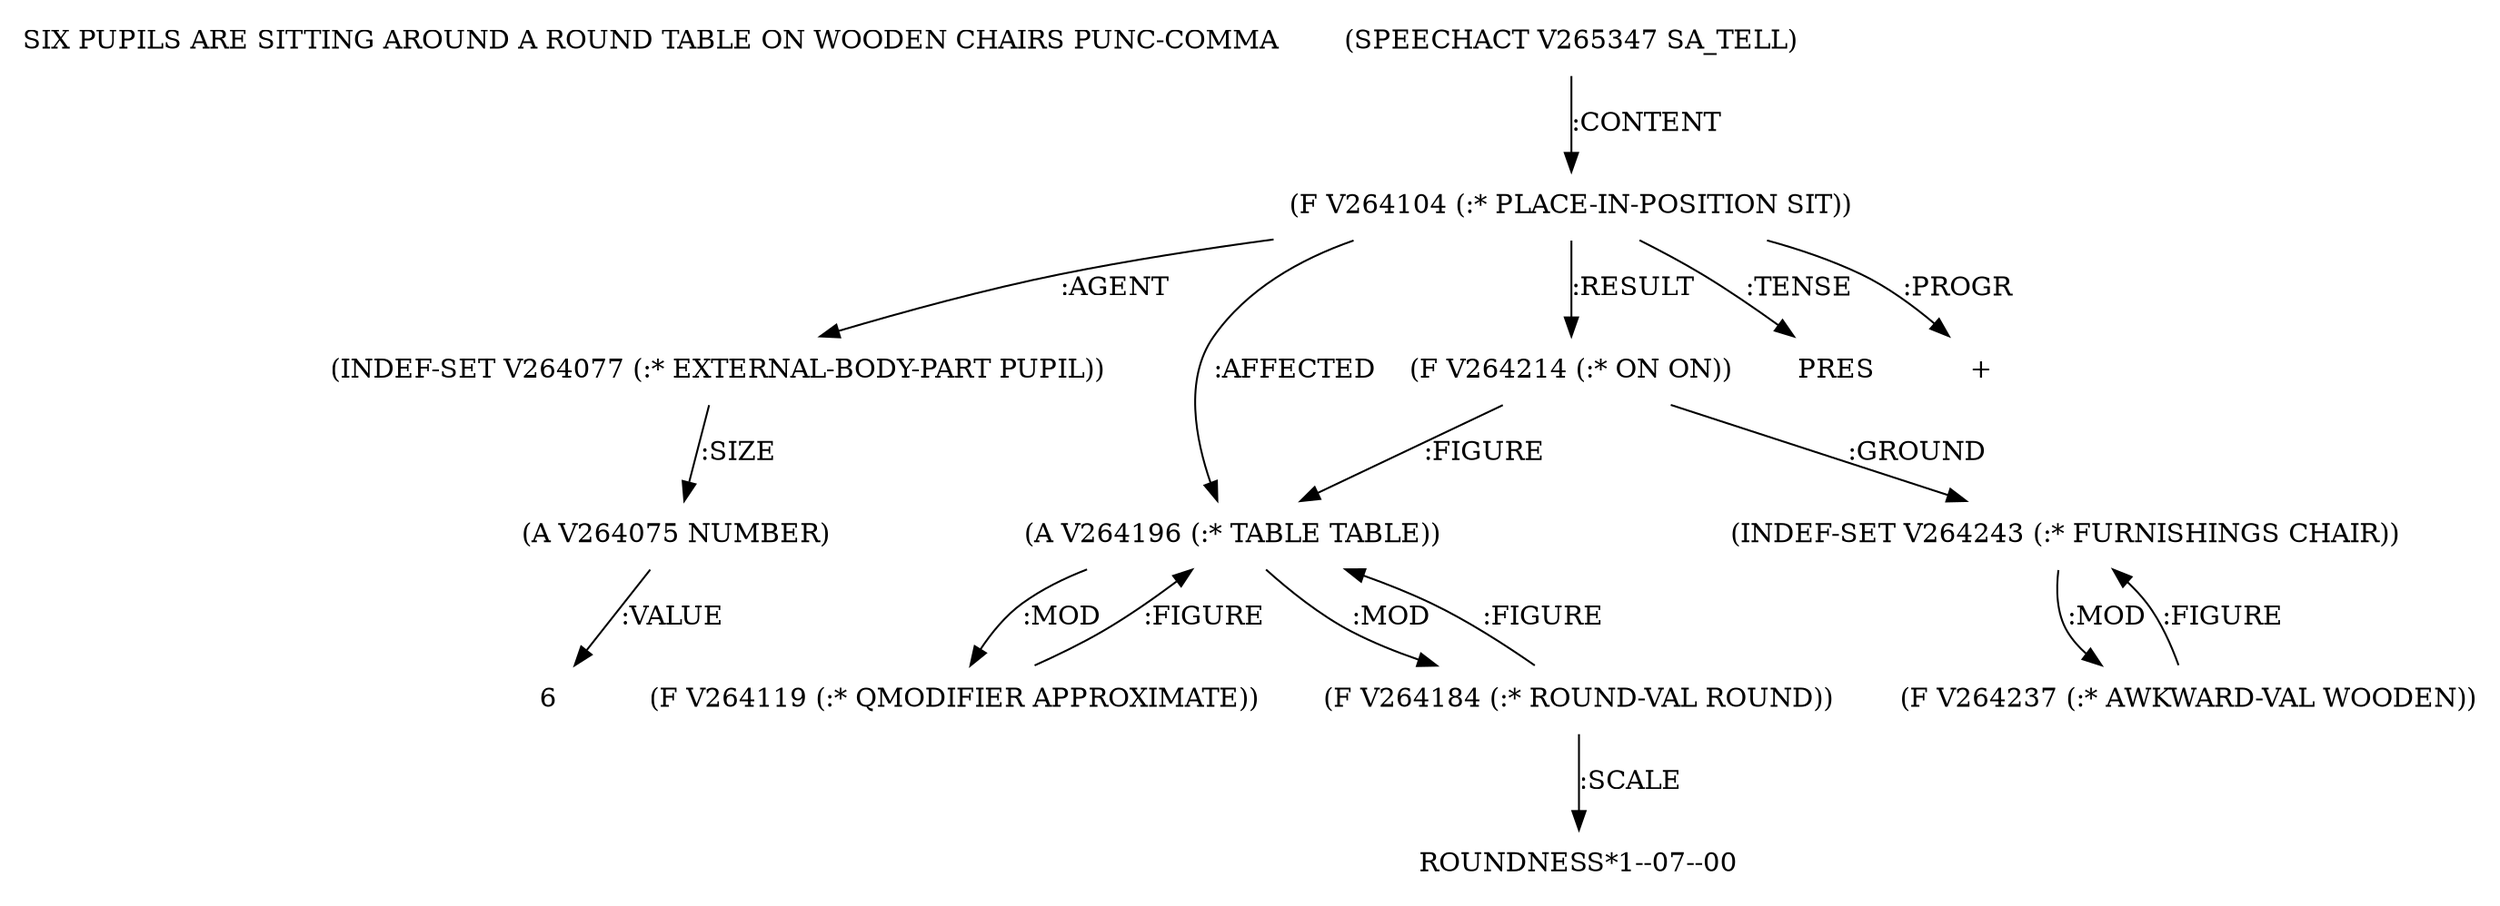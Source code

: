 digraph Terms {
  node [shape=none]
  "SIX PUPILS ARE SITTING AROUND A ROUND TABLE ON WOODEN CHAIRS PUNC-COMMA"
  "V265347" [label="(SPEECHACT V265347 SA_TELL)"]
  "V265347" -> "V264104" [label=":CONTENT"]
  "V264104" [label="(F V264104 (:* PLACE-IN-POSITION SIT))"]
  "V264104" -> "V264077" [label=":AGENT"]
  "V264104" -> "V264196" [label=":AFFECTED"]
  "V264104" -> "V264214" [label=":RESULT"]
  "V264104" -> "NT267626" [label=":TENSE"]
  "NT267626" [label="PRES"]
  "V264104" -> "NT267627" [label=":PROGR"]
  "NT267627" [label="+"]
  "V264077" [label="(INDEF-SET V264077 (:* EXTERNAL-BODY-PART PUPIL))"]
  "V264077" -> "V264075" [label=":SIZE"]
  "V264075" [label="(A V264075 NUMBER)"]
  "V264075" -> "NT267628" [label=":VALUE"]
  "NT267628" [label="6"]
  "V264196" [label="(A V264196 (:* TABLE TABLE))"]
  "V264196" -> "V264119" [label=":MOD"]
  "V264196" -> "V264184" [label=":MOD"]
  "V264119" [label="(F V264119 (:* QMODIFIER APPROXIMATE))"]
  "V264119" -> "V264196" [label=":FIGURE"]
  "V264184" [label="(F V264184 (:* ROUND-VAL ROUND))"]
  "V264184" -> "V264196" [label=":FIGURE"]
  "V264184" -> "NT267629" [label=":SCALE"]
  "NT267629" [label="ROUNDNESS*1--07--00"]
  "V264214" [label="(F V264214 (:* ON ON))"]
  "V264214" -> "V264243" [label=":GROUND"]
  "V264214" -> "V264196" [label=":FIGURE"]
  "V264243" [label="(INDEF-SET V264243 (:* FURNISHINGS CHAIR))"]
  "V264243" -> "V264237" [label=":MOD"]
  "V264237" [label="(F V264237 (:* AWKWARD-VAL WOODEN))"]
  "V264237" -> "V264243" [label=":FIGURE"]
}
